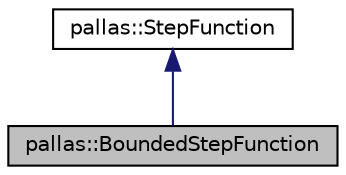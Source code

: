 digraph "pallas::BoundedStepFunction"
{
  edge [fontname="Helvetica",fontsize="10",labelfontname="Helvetica",labelfontsize="10"];
  node [fontname="Helvetica",fontsize="10",shape=record];
  Node1 [label="pallas::BoundedStepFunction",height=0.2,width=0.4,color="black", fillcolor="grey75", style="filled", fontcolor="black"];
  Node2 -> Node1 [dir="back",color="midnightblue",fontsize="10",style="solid",fontname="Helvetica"];
  Node2 [label="pallas::StepFunction",height=0.2,width=0.4,color="black", fillcolor="white", style="filled",URL="$classpallas_1_1_step_function.html",tooltip="Interface to produce randomized candidate solutions. "];
}

